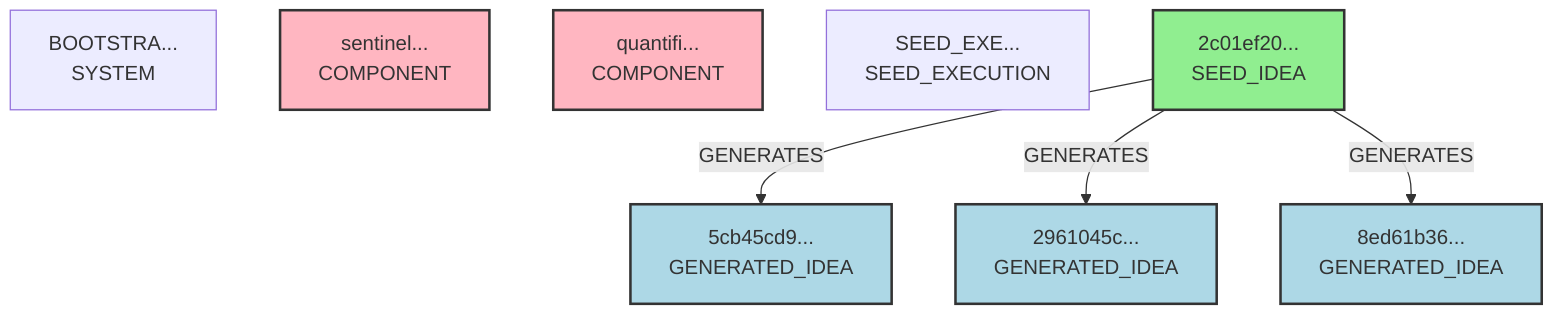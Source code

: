 graph TD
    BOOTSTRAP[BOOTSTRA...<br/>SYSTEM]
    sentinel_instance_01[sentinel...<br/>COMPONENT]:::component
    quantifier_agent_primary[quantifi...<br/>COMPONENT]:::component
    SEED_EXEC_test_iter1[SEED_EXE...<br/>SEED_EXECUTION]
    2c01ef20_7113_43a7_8529_6e896fd66942[2c01ef20...<br/>SEED_IDEA]:::seed
    5cb45cd9_b5c9_4b92_afdc_99a867552317[5cb45cd9...<br/>GENERATED_IDEA]:::idea
    2961045c_5452_488b_95e2_93369a93c601[2961045c...<br/>GENERATED_IDEA]:::idea
    8ed61b36_697a_4138_83ec_dd4957518594[8ed61b36...<br/>GENERATED_IDEA]:::idea
    2c01ef20_7113_43a7_8529_6e896fd66942 -->|GENERATES| 5cb45cd9_b5c9_4b92_afdc_99a867552317
    2c01ef20_7113_43a7_8529_6e896fd66942 -->|GENERATES| 2961045c_5452_488b_95e2_93369a93c601
    2c01ef20_7113_43a7_8529_6e896fd66942 -->|GENERATES| 8ed61b36_697a_4138_83ec_dd4957518594

    classDef seed fill:#90EE90,stroke:#333,stroke-width:2px;
    classDef idea fill:#ADD8E6,stroke:#333,stroke-width:2px;
    classDef proto fill:#FFA500,stroke:#333,stroke-width:2px;
    classDef component fill:#FFB6C1,stroke:#333,stroke-width:2px;